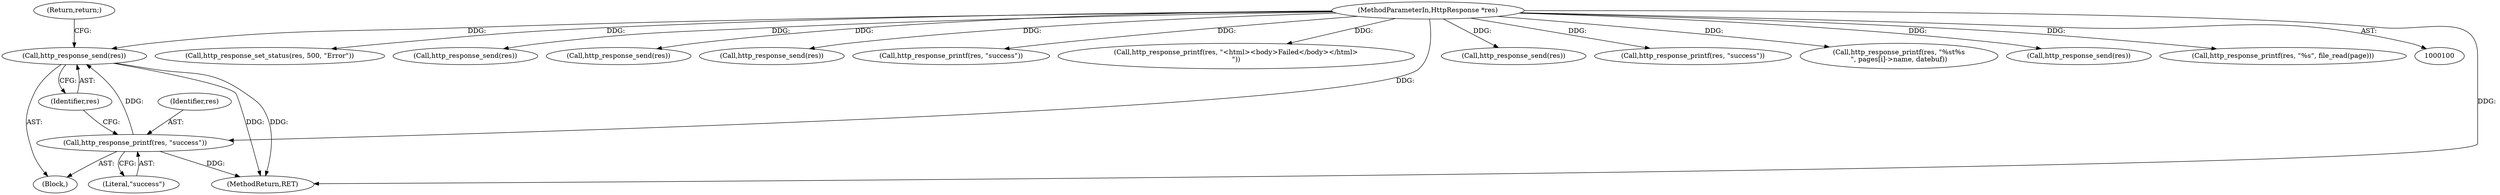 digraph "0_didiwiki_5e5c796617e1712905dc5462b94bd5e6c08d15ea_0@API" {
"1000274" [label="(Call,http_response_send(res))"];
"1000271" [label="(Call,http_response_printf(res, \"success\"))"];
"1000102" [label="(MethodParameterIn,HttpResponse *res)"];
"1000357" [label="(Call,http_response_set_status(res, 500, \"Error\"))"];
"1000367" [label="(MethodReturn,RET)"];
"1000274" [label="(Call,http_response_send(res))"];
"1000197" [label="(Call,http_response_send(res))"];
"1000273" [label="(Literal,\"success\")"];
"1000275" [label="(Identifier,res)"];
"1000152" [label="(Call,http_response_send(res))"];
"1000276" [label="(Return,return;)"];
"1000272" [label="(Identifier,res)"];
"1000354" [label="(Call,http_response_send(res))"];
"1000194" [label="(Call,http_response_printf(res, \"success\"))"];
"1000270" [label="(Block,)"];
"1000361" [label="(Call,http_response_printf(res, \"<html><body>Failed</body></html>\n\"))"];
"1000271" [label="(Call,http_response_printf(res, \"success\"))"];
"1000364" [label="(Call,http_response_send(res))"];
"1000232" [label="(Call,http_response_printf(res, \"success\"))"];
"1000345" [label="(Call,http_response_printf(res, \"%s\t%s\n\", pages[i]->name, datebuf))"];
"1000102" [label="(MethodParameterIn,HttpResponse *res)"];
"1000235" [label="(Call,http_response_send(res))"];
"1000147" [label="(Call,http_response_printf(res, \"%s\", file_read(page)))"];
"1000274" -> "1000270"  [label="AST: "];
"1000274" -> "1000275"  [label="CFG: "];
"1000275" -> "1000274"  [label="AST: "];
"1000276" -> "1000274"  [label="CFG: "];
"1000274" -> "1000367"  [label="DDG: "];
"1000274" -> "1000367"  [label="DDG: "];
"1000271" -> "1000274"  [label="DDG: "];
"1000102" -> "1000274"  [label="DDG: "];
"1000271" -> "1000270"  [label="AST: "];
"1000271" -> "1000273"  [label="CFG: "];
"1000272" -> "1000271"  [label="AST: "];
"1000273" -> "1000271"  [label="AST: "];
"1000275" -> "1000271"  [label="CFG: "];
"1000271" -> "1000367"  [label="DDG: "];
"1000102" -> "1000271"  [label="DDG: "];
"1000102" -> "1000100"  [label="AST: "];
"1000102" -> "1000367"  [label="DDG: "];
"1000102" -> "1000147"  [label="DDG: "];
"1000102" -> "1000152"  [label="DDG: "];
"1000102" -> "1000194"  [label="DDG: "];
"1000102" -> "1000197"  [label="DDG: "];
"1000102" -> "1000232"  [label="DDG: "];
"1000102" -> "1000235"  [label="DDG: "];
"1000102" -> "1000345"  [label="DDG: "];
"1000102" -> "1000354"  [label="DDG: "];
"1000102" -> "1000357"  [label="DDG: "];
"1000102" -> "1000361"  [label="DDG: "];
"1000102" -> "1000364"  [label="DDG: "];
}
